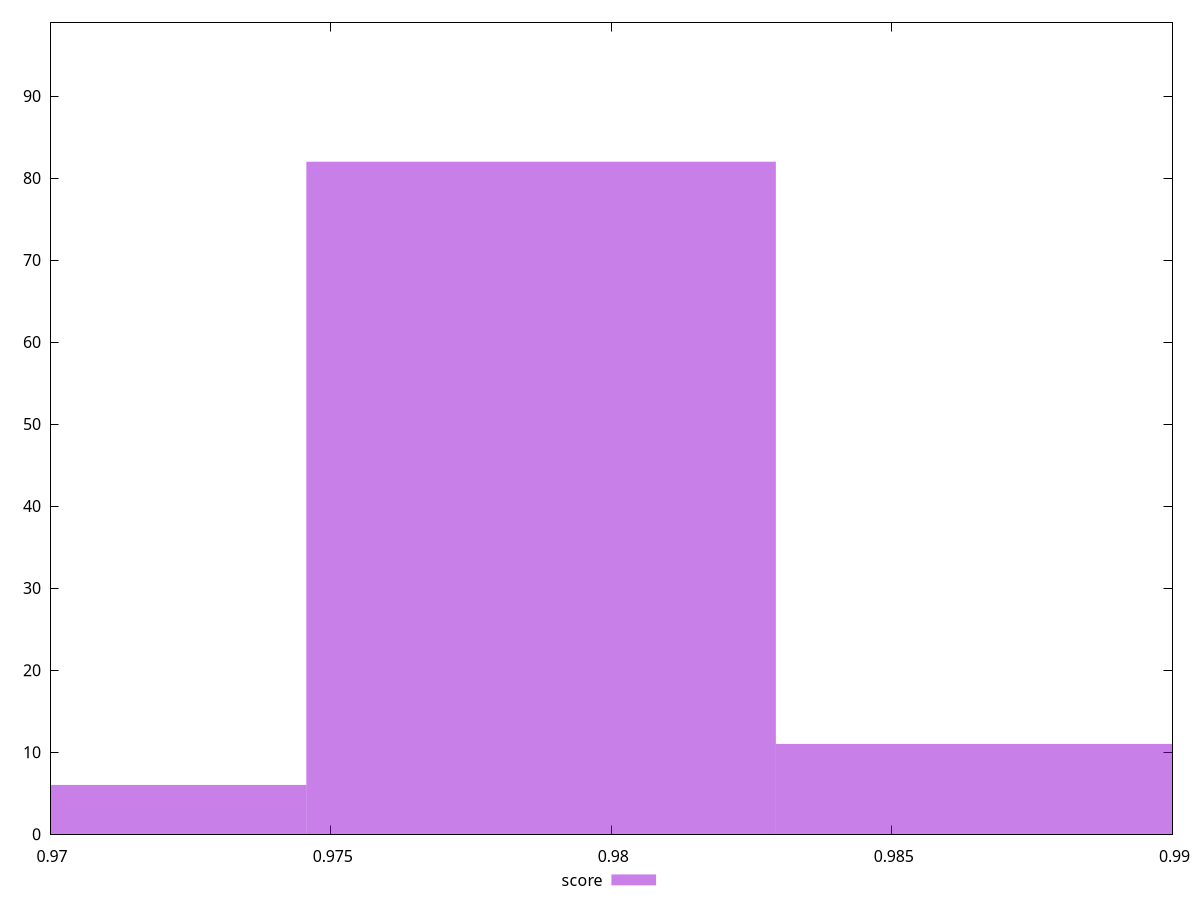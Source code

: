 reset

$score <<EOF
0.9787501587828932 82
0.9871155447553965 11
0.9703847728103898 6
EOF

set key outside below
set boxwidth 0.00836538597250336
set xrange [0.97:0.99]
set yrange [0:99]
set trange [0:99]
set style fill transparent solid 0.5 noborder
set terminal svg size 640, 490 enhanced background rgb 'white'
set output "reports/report_00030_2021-02-24T20-42-31.540Z/first-contentful-paint/samples/card/score/histogram.svg"

plot $score title "score" with boxes

reset
